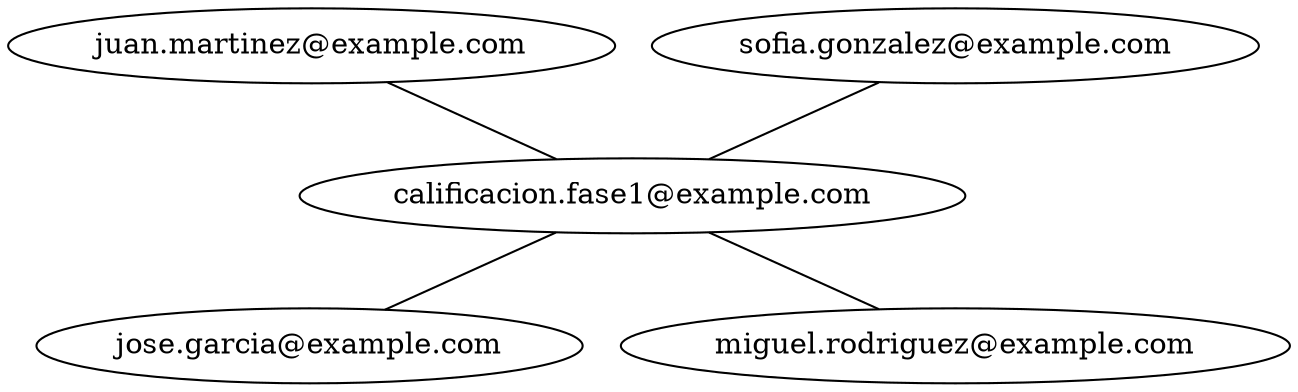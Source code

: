 digraph G {
3[label="juan.martinez@example.com"];
11[label="calificacion.fase1@example.com"];
3 -> 11[dir=none];
10[label="sofia.gonzalez@example.com"];
10 -> 11[dir=none];
7[label="jose.garcia@example.com"];
11 -> 7[dir=none];
9[label="miguel.rodriguez@example.com"];
11 -> 9[dir=none];
}
